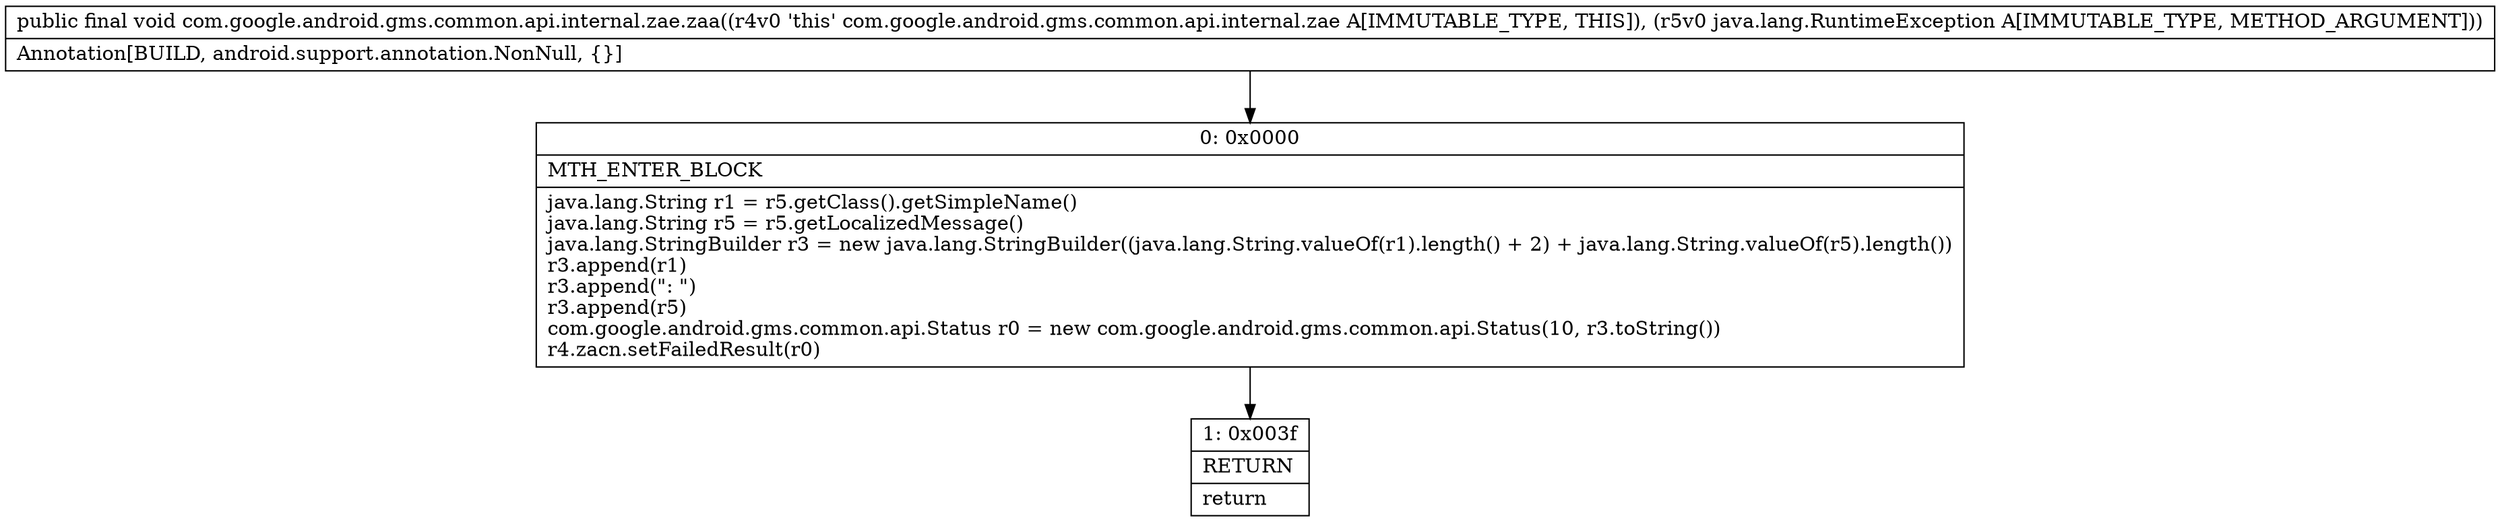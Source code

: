 digraph "CFG forcom.google.android.gms.common.api.internal.zae.zaa(Ljava\/lang\/RuntimeException;)V" {
Node_0 [shape=record,label="{0\:\ 0x0000|MTH_ENTER_BLOCK\l|java.lang.String r1 = r5.getClass().getSimpleName()\ljava.lang.String r5 = r5.getLocalizedMessage()\ljava.lang.StringBuilder r3 = new java.lang.StringBuilder((java.lang.String.valueOf(r1).length() + 2) + java.lang.String.valueOf(r5).length())\lr3.append(r1)\lr3.append(\": \")\lr3.append(r5)\lcom.google.android.gms.common.api.Status r0 = new com.google.android.gms.common.api.Status(10, r3.toString())\lr4.zacn.setFailedResult(r0)\l}"];
Node_1 [shape=record,label="{1\:\ 0x003f|RETURN\l|return\l}"];
MethodNode[shape=record,label="{public final void com.google.android.gms.common.api.internal.zae.zaa((r4v0 'this' com.google.android.gms.common.api.internal.zae A[IMMUTABLE_TYPE, THIS]), (r5v0 java.lang.RuntimeException A[IMMUTABLE_TYPE, METHOD_ARGUMENT]))  | Annotation[BUILD, android.support.annotation.NonNull, \{\}]\l}"];
MethodNode -> Node_0;
Node_0 -> Node_1;
}

